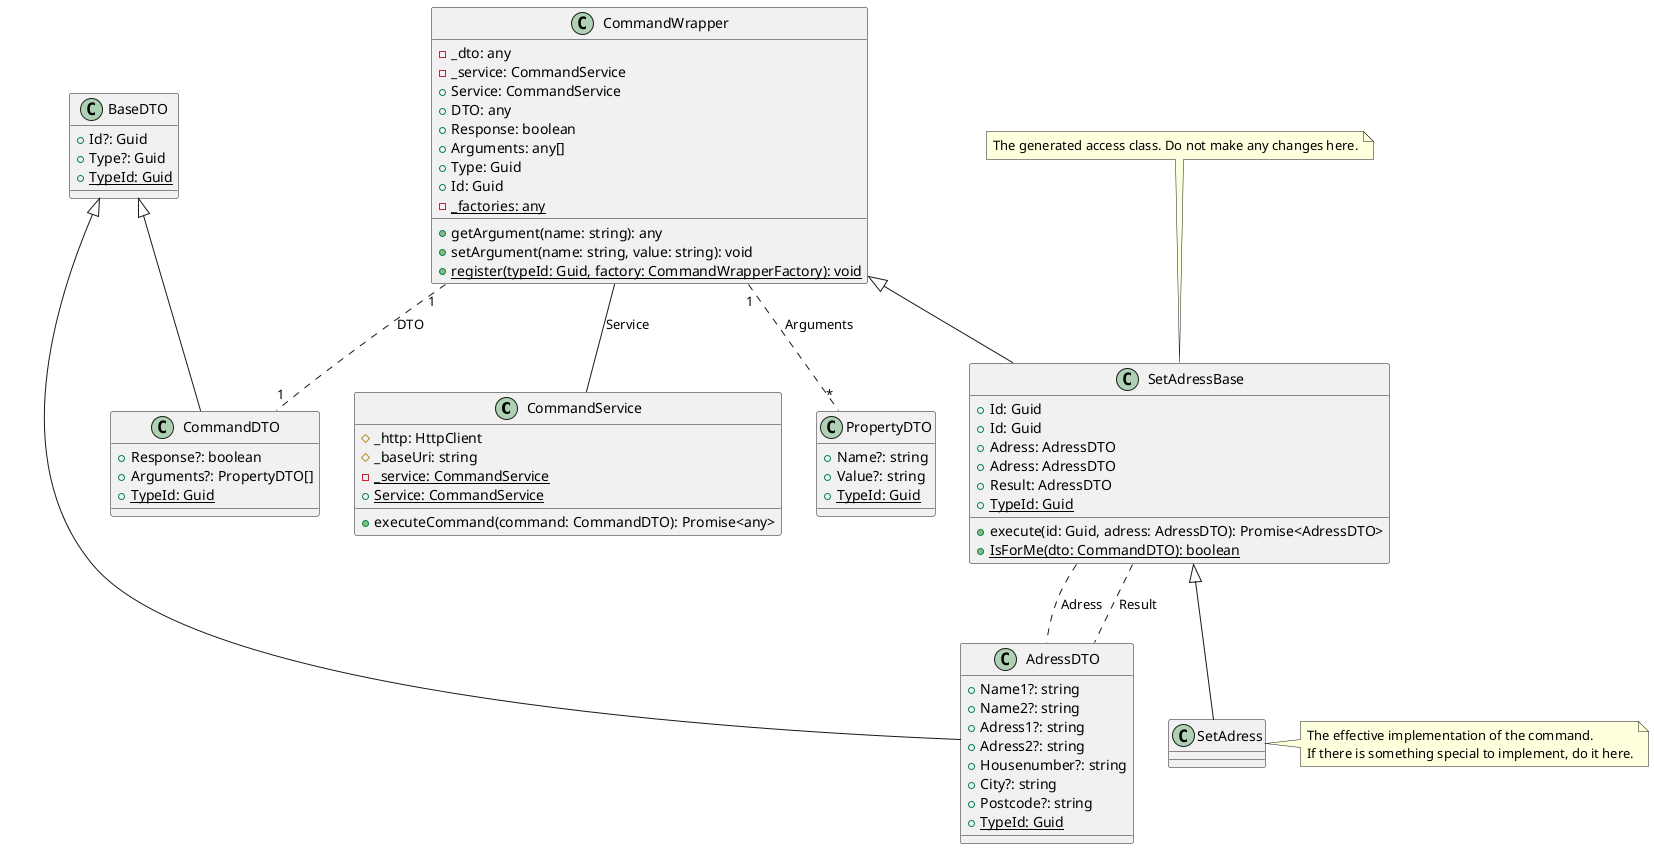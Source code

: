 @startuml setAdress
class CommandService {
    #_http: HttpClient
    #_baseUri: string
    +executeCommand(command: CommandDTO): Promise<any>
    -{static} _service: CommandService
    +{static} Service: CommandService
}
class BaseDTO {
    +Id?: Guid
    +Type?: Guid
    +{static} TypeId: Guid
}
class AdressDTO extends BaseDTO {
    +Name1?: string
    +Name2?: string
    +Adress1?: string
    +Adress2?: string
    +Housenumber?: string
    +City?: string
    +Postcode?: string
    +{static} TypeId: Guid
}
class CommandWrapper {
    -_dto: any
    -_service: CommandService
    +Service: CommandService
    +DTO: any
    +Response: boolean
    +Arguments: any[]
    +Type: Guid
    +Id: Guid
    +getArgument(name: string): any
    +setArgument(name: string, value: string): void
    -{static} _factories: any
    +{static} register(typeId: Guid, factory: CommandWrapperFactory): void
}
class PropertyDTO {
    +Name?: string
    +Value?: string
    +{static} TypeId: Guid
}
class CommandDTO extends BaseDTO {
    +Response?: boolean
    +Arguments?: PropertyDTO[]
    +{static} TypeId: Guid
}
class SetAdressBase extends CommandWrapper {
    +Id: Guid
    +Id: Guid
    +Adress: AdressDTO
    +Adress: AdressDTO
    +Result: AdressDTO
    +execute(id: Guid, adress: AdressDTO): Promise<AdressDTO>
    +{static} TypeId: Guid
    +{static} IsForMe(dto: CommandDTO): boolean
}
note top of SetAdressBase: The generated access class. Do not make any changes here.
class SetAdress extends SetAdressBase
note right of SetAdress: The effective implementation of the command.\nIf there is something special to implement, do it here.

CommandWrapper -- CommandService: Service
CommandWrapper "1" .. "1" CommandDTO : DTO
CommandWrapper "1".."*" PropertyDTO : Arguments

SetAdressBase .. AdressDTO : Adress
SetAdressBase .. AdressDTO : Result

@enduml
